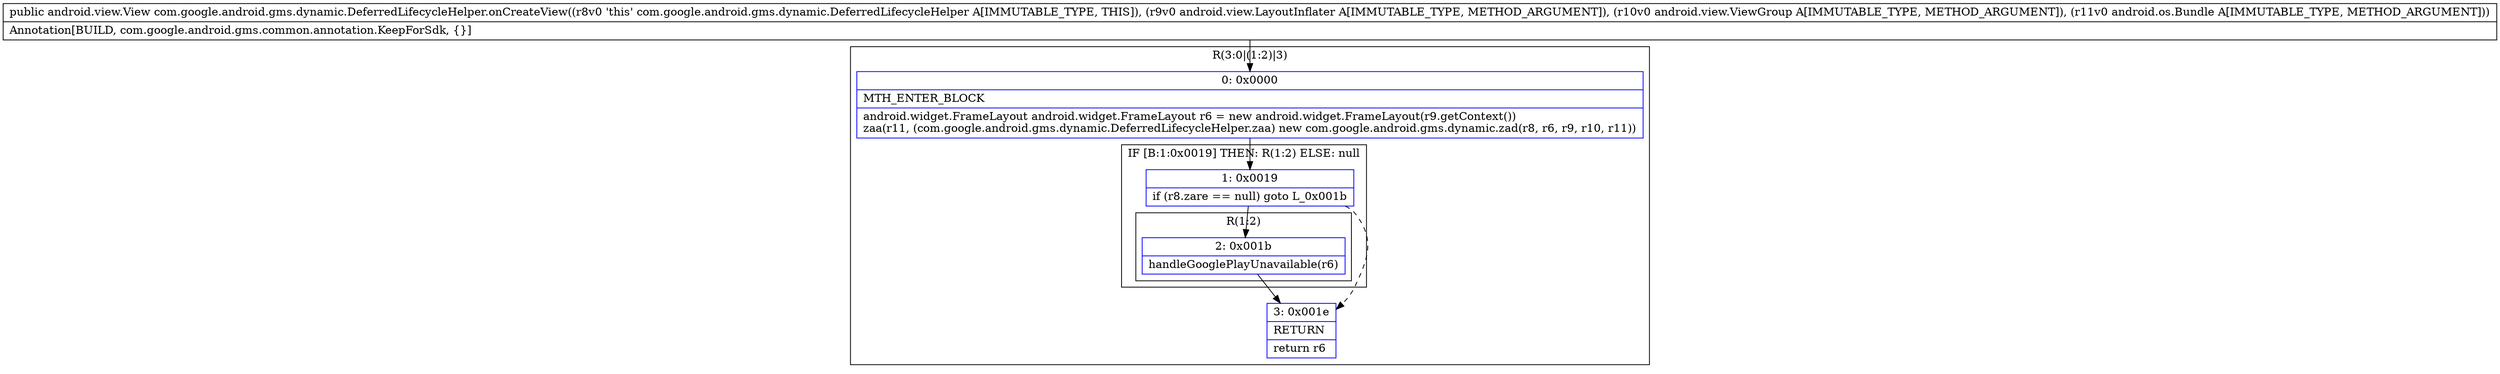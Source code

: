 digraph "CFG forcom.google.android.gms.dynamic.DeferredLifecycleHelper.onCreateView(Landroid\/view\/LayoutInflater;Landroid\/view\/ViewGroup;Landroid\/os\/Bundle;)Landroid\/view\/View;" {
subgraph cluster_Region_154795371 {
label = "R(3:0|(1:2)|3)";
node [shape=record,color=blue];
Node_0 [shape=record,label="{0\:\ 0x0000|MTH_ENTER_BLOCK\l|android.widget.FrameLayout android.widget.FrameLayout r6 = new android.widget.FrameLayout(r9.getContext())\lzaa(r11, (com.google.android.gms.dynamic.DeferredLifecycleHelper.zaa) new com.google.android.gms.dynamic.zad(r8, r6, r9, r10, r11))\l}"];
subgraph cluster_IfRegion_914607044 {
label = "IF [B:1:0x0019] THEN: R(1:2) ELSE: null";
node [shape=record,color=blue];
Node_1 [shape=record,label="{1\:\ 0x0019|if (r8.zare == null) goto L_0x001b\l}"];
subgraph cluster_Region_765639996 {
label = "R(1:2)";
node [shape=record,color=blue];
Node_2 [shape=record,label="{2\:\ 0x001b|handleGooglePlayUnavailable(r6)\l}"];
}
}
Node_3 [shape=record,label="{3\:\ 0x001e|RETURN\l|return r6\l}"];
}
MethodNode[shape=record,label="{public android.view.View com.google.android.gms.dynamic.DeferredLifecycleHelper.onCreateView((r8v0 'this' com.google.android.gms.dynamic.DeferredLifecycleHelper A[IMMUTABLE_TYPE, THIS]), (r9v0 android.view.LayoutInflater A[IMMUTABLE_TYPE, METHOD_ARGUMENT]), (r10v0 android.view.ViewGroup A[IMMUTABLE_TYPE, METHOD_ARGUMENT]), (r11v0 android.os.Bundle A[IMMUTABLE_TYPE, METHOD_ARGUMENT]))  | Annotation[BUILD, com.google.android.gms.common.annotation.KeepForSdk, \{\}]\l}"];
MethodNode -> Node_0;
Node_0 -> Node_1;
Node_1 -> Node_2;
Node_1 -> Node_3[style=dashed];
Node_2 -> Node_3;
}

